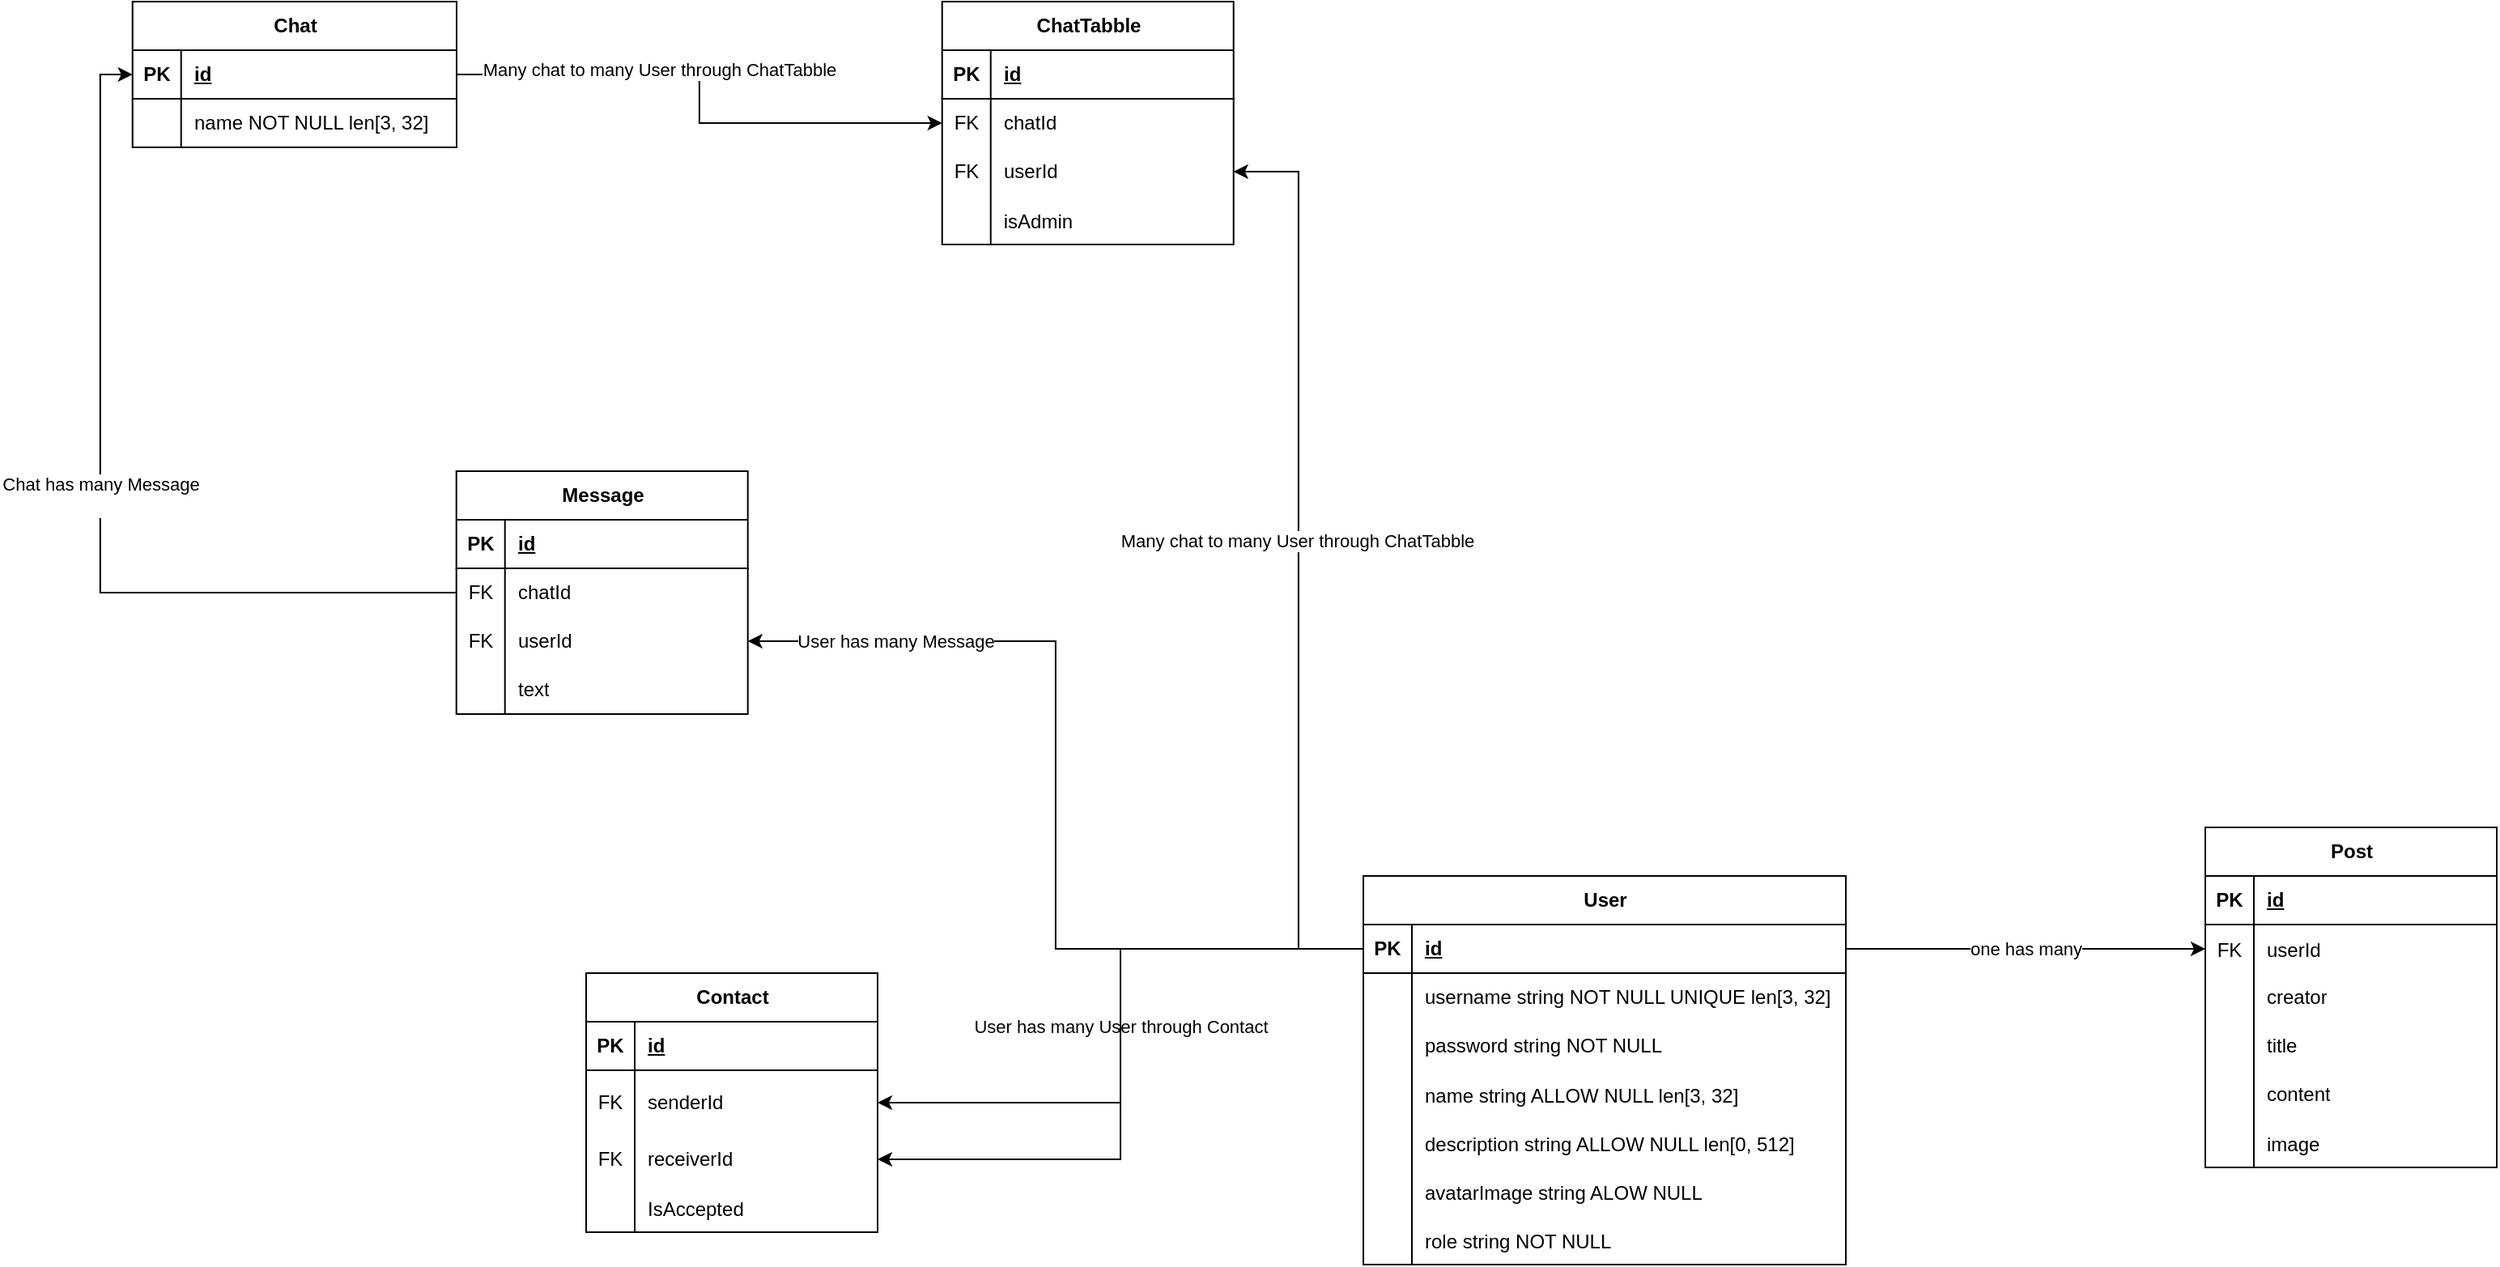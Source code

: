 <mxfile version="26.0.7">
  <diagram id="o-GIT0J28lEC-xjzzn_q" name="Страница — 1">
    <mxGraphModel dx="2735" dy="2379" grid="1" gridSize="10" guides="1" tooltips="1" connect="1" arrows="1" fold="1" page="1" pageScale="1" pageWidth="827" pageHeight="1169" math="0" shadow="0" adaptiveColors="auto">
      <root>
        <mxCell id="0" />
        <mxCell id="1" parent="0" />
        <mxCell id="wrIphnK_UjTb3TFfdowP-1" value="User" style="shape=table;startSize=30;container=1;collapsible=1;childLayout=tableLayout;fixedRows=1;rowLines=0;fontStyle=1;align=center;resizeLast=1;html=1;" vertex="1" parent="1">
          <mxGeometry x="80" y="160" width="298" height="240" as="geometry">
            <mxRectangle x="200" y="160" width="70" height="30" as="alternateBounds" />
          </mxGeometry>
        </mxCell>
        <mxCell id="wrIphnK_UjTb3TFfdowP-2" value="" style="shape=tableRow;horizontal=0;startSize=0;swimlaneHead=0;swimlaneBody=0;fillColor=none;collapsible=0;dropTarget=0;points=[[0,0.5],[1,0.5]];portConstraint=eastwest;top=0;left=0;right=0;bottom=1;" vertex="1" parent="wrIphnK_UjTb3TFfdowP-1">
          <mxGeometry y="30" width="298" height="30" as="geometry" />
        </mxCell>
        <mxCell id="wrIphnK_UjTb3TFfdowP-3" value="PK" style="shape=partialRectangle;connectable=0;fillColor=none;top=0;left=0;bottom=0;right=0;fontStyle=1;overflow=hidden;whiteSpace=wrap;html=1;" vertex="1" parent="wrIphnK_UjTb3TFfdowP-2">
          <mxGeometry width="30" height="30" as="geometry">
            <mxRectangle width="30" height="30" as="alternateBounds" />
          </mxGeometry>
        </mxCell>
        <mxCell id="wrIphnK_UjTb3TFfdowP-4" value="id" style="shape=partialRectangle;connectable=0;fillColor=none;top=0;left=0;bottom=0;right=0;align=left;spacingLeft=6;fontStyle=5;overflow=hidden;whiteSpace=wrap;html=1;" vertex="1" parent="wrIphnK_UjTb3TFfdowP-2">
          <mxGeometry x="30" width="268" height="30" as="geometry">
            <mxRectangle width="268" height="30" as="alternateBounds" />
          </mxGeometry>
        </mxCell>
        <mxCell id="wrIphnK_UjTb3TFfdowP-5" value="" style="shape=tableRow;horizontal=0;startSize=0;swimlaneHead=0;swimlaneBody=0;fillColor=none;collapsible=0;dropTarget=0;points=[[0,0.5],[1,0.5]];portConstraint=eastwest;top=0;left=0;right=0;bottom=0;" vertex="1" parent="wrIphnK_UjTb3TFfdowP-1">
          <mxGeometry y="60" width="298" height="30" as="geometry" />
        </mxCell>
        <mxCell id="wrIphnK_UjTb3TFfdowP-6" value="" style="shape=partialRectangle;connectable=0;fillColor=none;top=0;left=0;bottom=0;right=0;editable=1;overflow=hidden;whiteSpace=wrap;html=1;" vertex="1" parent="wrIphnK_UjTb3TFfdowP-5">
          <mxGeometry width="30" height="30" as="geometry">
            <mxRectangle width="30" height="30" as="alternateBounds" />
          </mxGeometry>
        </mxCell>
        <mxCell id="wrIphnK_UjTb3TFfdowP-7" value="username string NOT NULL UNIQUE len[3, 32]" style="shape=partialRectangle;connectable=0;fillColor=none;top=0;left=0;bottom=0;right=0;align=left;spacingLeft=6;overflow=hidden;whiteSpace=wrap;html=1;" vertex="1" parent="wrIphnK_UjTb3TFfdowP-5">
          <mxGeometry x="30" width="268" height="30" as="geometry">
            <mxRectangle width="268" height="30" as="alternateBounds" />
          </mxGeometry>
        </mxCell>
        <mxCell id="wrIphnK_UjTb3TFfdowP-8" value="" style="shape=tableRow;horizontal=0;startSize=0;swimlaneHead=0;swimlaneBody=0;fillColor=none;collapsible=0;dropTarget=0;points=[[0,0.5],[1,0.5]];portConstraint=eastwest;top=0;left=0;right=0;bottom=0;" vertex="1" parent="wrIphnK_UjTb3TFfdowP-1">
          <mxGeometry y="90" width="298" height="30" as="geometry" />
        </mxCell>
        <mxCell id="wrIphnK_UjTb3TFfdowP-9" value="" style="shape=partialRectangle;connectable=0;fillColor=none;top=0;left=0;bottom=0;right=0;editable=1;overflow=hidden;whiteSpace=wrap;html=1;" vertex="1" parent="wrIphnK_UjTb3TFfdowP-8">
          <mxGeometry width="30" height="30" as="geometry">
            <mxRectangle width="30" height="30" as="alternateBounds" />
          </mxGeometry>
        </mxCell>
        <mxCell id="wrIphnK_UjTb3TFfdowP-10" value="password string NOT NULL" style="shape=partialRectangle;connectable=0;fillColor=none;top=0;left=0;bottom=0;right=0;align=left;spacingLeft=6;overflow=hidden;whiteSpace=wrap;html=1;" vertex="1" parent="wrIphnK_UjTb3TFfdowP-8">
          <mxGeometry x="30" width="268" height="30" as="geometry">
            <mxRectangle width="268" height="30" as="alternateBounds" />
          </mxGeometry>
        </mxCell>
        <mxCell id="wrIphnK_UjTb3TFfdowP-15" value="" style="shape=tableRow;horizontal=0;startSize=0;swimlaneHead=0;swimlaneBody=0;fillColor=none;collapsible=0;dropTarget=0;points=[[0,0.5],[1,0.5]];portConstraint=eastwest;top=0;left=0;right=0;bottom=0;" vertex="1" parent="wrIphnK_UjTb3TFfdowP-1">
          <mxGeometry y="120" width="298" height="30" as="geometry" />
        </mxCell>
        <mxCell id="wrIphnK_UjTb3TFfdowP-16" value="" style="shape=partialRectangle;connectable=0;fillColor=none;top=0;left=0;bottom=0;right=0;editable=1;overflow=hidden;" vertex="1" parent="wrIphnK_UjTb3TFfdowP-15">
          <mxGeometry width="30" height="30" as="geometry">
            <mxRectangle width="30" height="30" as="alternateBounds" />
          </mxGeometry>
        </mxCell>
        <mxCell id="wrIphnK_UjTb3TFfdowP-17" value="name string ALLOW NULL len[3, 32]" style="shape=partialRectangle;connectable=0;fillColor=none;top=0;left=0;bottom=0;right=0;align=left;spacingLeft=6;overflow=hidden;" vertex="1" parent="wrIphnK_UjTb3TFfdowP-15">
          <mxGeometry x="30" width="268" height="30" as="geometry">
            <mxRectangle width="268" height="30" as="alternateBounds" />
          </mxGeometry>
        </mxCell>
        <mxCell id="wrIphnK_UjTb3TFfdowP-30" value="" style="shape=tableRow;horizontal=0;startSize=0;swimlaneHead=0;swimlaneBody=0;fillColor=none;collapsible=0;dropTarget=0;points=[[0,0.5],[1,0.5]];portConstraint=eastwest;top=0;left=0;right=0;bottom=0;" vertex="1" parent="wrIphnK_UjTb3TFfdowP-1">
          <mxGeometry y="150" width="298" height="30" as="geometry" />
        </mxCell>
        <mxCell id="wrIphnK_UjTb3TFfdowP-31" value="" style="shape=partialRectangle;connectable=0;fillColor=none;top=0;left=0;bottom=0;right=0;editable=1;overflow=hidden;" vertex="1" parent="wrIphnK_UjTb3TFfdowP-30">
          <mxGeometry width="30" height="30" as="geometry">
            <mxRectangle width="30" height="30" as="alternateBounds" />
          </mxGeometry>
        </mxCell>
        <mxCell id="wrIphnK_UjTb3TFfdowP-32" value="description string ALLOW NULL len[0, 512]" style="shape=partialRectangle;connectable=0;fillColor=none;top=0;left=0;bottom=0;right=0;align=left;spacingLeft=6;overflow=hidden;" vertex="1" parent="wrIphnK_UjTb3TFfdowP-30">
          <mxGeometry x="30" width="268" height="30" as="geometry">
            <mxRectangle width="268" height="30" as="alternateBounds" />
          </mxGeometry>
        </mxCell>
        <mxCell id="wrIphnK_UjTb3TFfdowP-33" value="" style="shape=tableRow;horizontal=0;startSize=0;swimlaneHead=0;swimlaneBody=0;fillColor=none;collapsible=0;dropTarget=0;points=[[0,0.5],[1,0.5]];portConstraint=eastwest;top=0;left=0;right=0;bottom=0;" vertex="1" parent="wrIphnK_UjTb3TFfdowP-1">
          <mxGeometry y="180" width="298" height="30" as="geometry" />
        </mxCell>
        <mxCell id="wrIphnK_UjTb3TFfdowP-34" value="" style="shape=partialRectangle;connectable=0;fillColor=none;top=0;left=0;bottom=0;right=0;editable=1;overflow=hidden;" vertex="1" parent="wrIphnK_UjTb3TFfdowP-33">
          <mxGeometry width="30" height="30" as="geometry">
            <mxRectangle width="30" height="30" as="alternateBounds" />
          </mxGeometry>
        </mxCell>
        <mxCell id="wrIphnK_UjTb3TFfdowP-35" value="avatarImage string ALOW NULL " style="shape=partialRectangle;connectable=0;fillColor=none;top=0;left=0;bottom=0;right=0;align=left;spacingLeft=6;overflow=hidden;" vertex="1" parent="wrIphnK_UjTb3TFfdowP-33">
          <mxGeometry x="30" width="268" height="30" as="geometry">
            <mxRectangle width="268" height="30" as="alternateBounds" />
          </mxGeometry>
        </mxCell>
        <mxCell id="wrIphnK_UjTb3TFfdowP-66" value="" style="shape=tableRow;horizontal=0;startSize=0;swimlaneHead=0;swimlaneBody=0;fillColor=none;collapsible=0;dropTarget=0;points=[[0,0.5],[1,0.5]];portConstraint=eastwest;top=0;left=0;right=0;bottom=0;" vertex="1" parent="wrIphnK_UjTb3TFfdowP-1">
          <mxGeometry y="210" width="298" height="30" as="geometry" />
        </mxCell>
        <mxCell id="wrIphnK_UjTb3TFfdowP-67" value="" style="shape=partialRectangle;connectable=0;fillColor=none;top=0;left=0;bottom=0;right=0;editable=1;overflow=hidden;" vertex="1" parent="wrIphnK_UjTb3TFfdowP-66">
          <mxGeometry width="30" height="30" as="geometry">
            <mxRectangle width="30" height="30" as="alternateBounds" />
          </mxGeometry>
        </mxCell>
        <mxCell id="wrIphnK_UjTb3TFfdowP-68" value="role string NOT NULL " style="shape=partialRectangle;connectable=0;fillColor=none;top=0;left=0;bottom=0;right=0;align=left;spacingLeft=6;overflow=hidden;" vertex="1" parent="wrIphnK_UjTb3TFfdowP-66">
          <mxGeometry x="30" width="268" height="30" as="geometry">
            <mxRectangle width="268" height="30" as="alternateBounds" />
          </mxGeometry>
        </mxCell>
        <mxCell id="wrIphnK_UjTb3TFfdowP-49" value="Post" style="shape=table;startSize=30;container=1;collapsible=1;childLayout=tableLayout;fixedRows=1;rowLines=0;fontStyle=1;align=center;resizeLast=1;html=1;" vertex="1" parent="1">
          <mxGeometry x="600" y="130" width="180" height="210" as="geometry" />
        </mxCell>
        <mxCell id="wrIphnK_UjTb3TFfdowP-50" value="" style="shape=tableRow;horizontal=0;startSize=0;swimlaneHead=0;swimlaneBody=0;fillColor=none;collapsible=0;dropTarget=0;points=[[0,0.5],[1,0.5]];portConstraint=eastwest;top=0;left=0;right=0;bottom=1;" vertex="1" parent="wrIphnK_UjTb3TFfdowP-49">
          <mxGeometry y="30" width="180" height="30" as="geometry" />
        </mxCell>
        <mxCell id="wrIphnK_UjTb3TFfdowP-51" value="PK" style="shape=partialRectangle;connectable=0;fillColor=none;top=0;left=0;bottom=0;right=0;fontStyle=1;overflow=hidden;whiteSpace=wrap;html=1;" vertex="1" parent="wrIphnK_UjTb3TFfdowP-50">
          <mxGeometry width="30" height="30" as="geometry">
            <mxRectangle width="30" height="30" as="alternateBounds" />
          </mxGeometry>
        </mxCell>
        <mxCell id="wrIphnK_UjTb3TFfdowP-52" value="id" style="shape=partialRectangle;connectable=0;fillColor=none;top=0;left=0;bottom=0;right=0;align=left;spacingLeft=6;fontStyle=5;overflow=hidden;whiteSpace=wrap;html=1;" vertex="1" parent="wrIphnK_UjTb3TFfdowP-50">
          <mxGeometry x="30" width="150" height="30" as="geometry">
            <mxRectangle width="150" height="30" as="alternateBounds" />
          </mxGeometry>
        </mxCell>
        <mxCell id="wrIphnK_UjTb3TFfdowP-162" value="" style="shape=tableRow;horizontal=0;startSize=0;swimlaneHead=0;swimlaneBody=0;fillColor=none;collapsible=0;dropTarget=0;points=[[0,0.5],[1,0.5]];portConstraint=eastwest;top=0;left=0;right=0;bottom=0;" vertex="1" parent="wrIphnK_UjTb3TFfdowP-49">
          <mxGeometry y="60" width="180" height="30" as="geometry" />
        </mxCell>
        <mxCell id="wrIphnK_UjTb3TFfdowP-163" value="FK" style="shape=partialRectangle;connectable=0;fillColor=none;top=0;left=0;bottom=0;right=0;editable=1;overflow=hidden;" vertex="1" parent="wrIphnK_UjTb3TFfdowP-162">
          <mxGeometry width="30" height="30" as="geometry">
            <mxRectangle width="30" height="30" as="alternateBounds" />
          </mxGeometry>
        </mxCell>
        <mxCell id="wrIphnK_UjTb3TFfdowP-164" value="userId" style="shape=partialRectangle;connectable=0;fillColor=none;top=0;left=0;bottom=0;right=0;align=left;spacingLeft=6;overflow=hidden;" vertex="1" parent="wrIphnK_UjTb3TFfdowP-162">
          <mxGeometry x="30" width="150" height="30" as="geometry">
            <mxRectangle width="150" height="30" as="alternateBounds" />
          </mxGeometry>
        </mxCell>
        <mxCell id="wrIphnK_UjTb3TFfdowP-53" value="" style="shape=tableRow;horizontal=0;startSize=0;swimlaneHead=0;swimlaneBody=0;fillColor=none;collapsible=0;dropTarget=0;points=[[0,0.5],[1,0.5]];portConstraint=eastwest;top=0;left=0;right=0;bottom=0;" vertex="1" parent="wrIphnK_UjTb3TFfdowP-49">
          <mxGeometry y="90" width="180" height="30" as="geometry" />
        </mxCell>
        <mxCell id="wrIphnK_UjTb3TFfdowP-54" value="" style="shape=partialRectangle;connectable=0;fillColor=none;top=0;left=0;bottom=0;right=0;editable=1;overflow=hidden;whiteSpace=wrap;html=1;" vertex="1" parent="wrIphnK_UjTb3TFfdowP-53">
          <mxGeometry width="30" height="30" as="geometry">
            <mxRectangle width="30" height="30" as="alternateBounds" />
          </mxGeometry>
        </mxCell>
        <mxCell id="wrIphnK_UjTb3TFfdowP-55" value="creator" style="shape=partialRectangle;connectable=0;fillColor=none;top=0;left=0;bottom=0;right=0;align=left;spacingLeft=6;overflow=hidden;whiteSpace=wrap;html=1;" vertex="1" parent="wrIphnK_UjTb3TFfdowP-53">
          <mxGeometry x="30" width="150" height="30" as="geometry">
            <mxRectangle width="150" height="30" as="alternateBounds" />
          </mxGeometry>
        </mxCell>
        <mxCell id="wrIphnK_UjTb3TFfdowP-56" value="" style="shape=tableRow;horizontal=0;startSize=0;swimlaneHead=0;swimlaneBody=0;fillColor=none;collapsible=0;dropTarget=0;points=[[0,0.5],[1,0.5]];portConstraint=eastwest;top=0;left=0;right=0;bottom=0;" vertex="1" parent="wrIphnK_UjTb3TFfdowP-49">
          <mxGeometry y="120" width="180" height="30" as="geometry" />
        </mxCell>
        <mxCell id="wrIphnK_UjTb3TFfdowP-57" value="" style="shape=partialRectangle;connectable=0;fillColor=none;top=0;left=0;bottom=0;right=0;editable=1;overflow=hidden;whiteSpace=wrap;html=1;" vertex="1" parent="wrIphnK_UjTb3TFfdowP-56">
          <mxGeometry width="30" height="30" as="geometry">
            <mxRectangle width="30" height="30" as="alternateBounds" />
          </mxGeometry>
        </mxCell>
        <mxCell id="wrIphnK_UjTb3TFfdowP-58" value="title" style="shape=partialRectangle;connectable=0;fillColor=none;top=0;left=0;bottom=0;right=0;align=left;spacingLeft=6;overflow=hidden;whiteSpace=wrap;html=1;" vertex="1" parent="wrIphnK_UjTb3TFfdowP-56">
          <mxGeometry x="30" width="150" height="30" as="geometry">
            <mxRectangle width="150" height="30" as="alternateBounds" />
          </mxGeometry>
        </mxCell>
        <mxCell id="wrIphnK_UjTb3TFfdowP-59" value="" style="shape=tableRow;horizontal=0;startSize=0;swimlaneHead=0;swimlaneBody=0;fillColor=none;collapsible=0;dropTarget=0;points=[[0,0.5],[1,0.5]];portConstraint=eastwest;top=0;left=0;right=0;bottom=0;" vertex="1" parent="wrIphnK_UjTb3TFfdowP-49">
          <mxGeometry y="150" width="180" height="30" as="geometry" />
        </mxCell>
        <mxCell id="wrIphnK_UjTb3TFfdowP-60" value="" style="shape=partialRectangle;connectable=0;fillColor=none;top=0;left=0;bottom=0;right=0;editable=1;overflow=hidden;whiteSpace=wrap;html=1;" vertex="1" parent="wrIphnK_UjTb3TFfdowP-59">
          <mxGeometry width="30" height="30" as="geometry">
            <mxRectangle width="30" height="30" as="alternateBounds" />
          </mxGeometry>
        </mxCell>
        <mxCell id="wrIphnK_UjTb3TFfdowP-61" value="content" style="shape=partialRectangle;connectable=0;fillColor=none;top=0;left=0;bottom=0;right=0;align=left;spacingLeft=6;overflow=hidden;whiteSpace=wrap;html=1;" vertex="1" parent="wrIphnK_UjTb3TFfdowP-59">
          <mxGeometry x="30" width="150" height="30" as="geometry">
            <mxRectangle width="150" height="30" as="alternateBounds" />
          </mxGeometry>
        </mxCell>
        <mxCell id="wrIphnK_UjTb3TFfdowP-63" value="" style="shape=tableRow;horizontal=0;startSize=0;swimlaneHead=0;swimlaneBody=0;fillColor=none;collapsible=0;dropTarget=0;points=[[0,0.5],[1,0.5]];portConstraint=eastwest;top=0;left=0;right=0;bottom=0;" vertex="1" parent="wrIphnK_UjTb3TFfdowP-49">
          <mxGeometry y="180" width="180" height="30" as="geometry" />
        </mxCell>
        <mxCell id="wrIphnK_UjTb3TFfdowP-64" value="" style="shape=partialRectangle;connectable=0;fillColor=none;top=0;left=0;bottom=0;right=0;editable=1;overflow=hidden;" vertex="1" parent="wrIphnK_UjTb3TFfdowP-63">
          <mxGeometry width="30" height="30" as="geometry">
            <mxRectangle width="30" height="30" as="alternateBounds" />
          </mxGeometry>
        </mxCell>
        <mxCell id="wrIphnK_UjTb3TFfdowP-65" value="image" style="shape=partialRectangle;connectable=0;fillColor=none;top=0;left=0;bottom=0;right=0;align=left;spacingLeft=6;overflow=hidden;" vertex="1" parent="wrIphnK_UjTb3TFfdowP-63">
          <mxGeometry x="30" width="150" height="30" as="geometry">
            <mxRectangle width="150" height="30" as="alternateBounds" />
          </mxGeometry>
        </mxCell>
        <mxCell id="wrIphnK_UjTb3TFfdowP-62" value="one has many" style="edgeStyle=orthogonalEdgeStyle;rounded=0;orthogonalLoop=1;jettySize=auto;html=1;exitX=1;exitY=0.5;exitDx=0;exitDy=0;entryX=0;entryY=0.5;entryDx=0;entryDy=0;" edge="1" parent="1" source="wrIphnK_UjTb3TFfdowP-2" target="wrIphnK_UjTb3TFfdowP-162">
          <mxGeometry relative="1" as="geometry">
            <mxPoint x="570" y="235" as="targetPoint" />
          </mxGeometry>
        </mxCell>
        <mxCell id="wrIphnK_UjTb3TFfdowP-92" value="Contact" style="shape=table;startSize=30;container=1;collapsible=1;childLayout=tableLayout;fixedRows=1;rowLines=0;fontStyle=1;align=center;resizeLast=1;html=1;" vertex="1" parent="1">
          <mxGeometry x="-400" y="220" width="180" height="160" as="geometry" />
        </mxCell>
        <mxCell id="wrIphnK_UjTb3TFfdowP-93" value="" style="shape=tableRow;horizontal=0;startSize=0;swimlaneHead=0;swimlaneBody=0;fillColor=none;collapsible=0;dropTarget=0;points=[[0,0.5],[1,0.5]];portConstraint=eastwest;top=0;left=0;right=0;bottom=1;" vertex="1" parent="wrIphnK_UjTb3TFfdowP-92">
          <mxGeometry y="30" width="180" height="30" as="geometry" />
        </mxCell>
        <mxCell id="wrIphnK_UjTb3TFfdowP-94" value="PK" style="shape=partialRectangle;connectable=0;fillColor=none;top=0;left=0;bottom=0;right=0;fontStyle=1;overflow=hidden;whiteSpace=wrap;html=1;" vertex="1" parent="wrIphnK_UjTb3TFfdowP-93">
          <mxGeometry width="30" height="30" as="geometry">
            <mxRectangle width="30" height="30" as="alternateBounds" />
          </mxGeometry>
        </mxCell>
        <mxCell id="wrIphnK_UjTb3TFfdowP-95" value="id" style="shape=partialRectangle;connectable=0;fillColor=none;top=0;left=0;bottom=0;right=0;align=left;spacingLeft=6;fontStyle=5;overflow=hidden;whiteSpace=wrap;html=1;" vertex="1" parent="wrIphnK_UjTb3TFfdowP-93">
          <mxGeometry x="30" width="150" height="30" as="geometry">
            <mxRectangle width="150" height="30" as="alternateBounds" />
          </mxGeometry>
        </mxCell>
        <mxCell id="wrIphnK_UjTb3TFfdowP-96" value="" style="shape=tableRow;horizontal=0;startSize=0;swimlaneHead=0;swimlaneBody=0;fillColor=none;collapsible=0;dropTarget=0;points=[[0,0.5],[1,0.5]];portConstraint=eastwest;top=0;left=0;right=0;bottom=0;" vertex="1" parent="wrIphnK_UjTb3TFfdowP-92">
          <mxGeometry y="60" width="180" height="40" as="geometry" />
        </mxCell>
        <mxCell id="wrIphnK_UjTb3TFfdowP-97" value="FK" style="shape=partialRectangle;connectable=0;fillColor=none;top=0;left=0;bottom=0;right=0;editable=1;overflow=hidden;whiteSpace=wrap;html=1;" vertex="1" parent="wrIphnK_UjTb3TFfdowP-96">
          <mxGeometry width="30" height="40" as="geometry">
            <mxRectangle width="30" height="40" as="alternateBounds" />
          </mxGeometry>
        </mxCell>
        <mxCell id="wrIphnK_UjTb3TFfdowP-98" value="senderId" style="shape=partialRectangle;connectable=0;fillColor=none;top=0;left=0;bottom=0;right=0;align=left;spacingLeft=6;overflow=hidden;whiteSpace=wrap;html=1;" vertex="1" parent="wrIphnK_UjTb3TFfdowP-96">
          <mxGeometry x="30" width="150" height="40" as="geometry">
            <mxRectangle width="150" height="40" as="alternateBounds" />
          </mxGeometry>
        </mxCell>
        <mxCell id="wrIphnK_UjTb3TFfdowP-99" value="" style="shape=tableRow;horizontal=0;startSize=0;swimlaneHead=0;swimlaneBody=0;fillColor=none;collapsible=0;dropTarget=0;points=[[0,0.5],[1,0.5]];portConstraint=eastwest;top=0;left=0;right=0;bottom=0;" vertex="1" parent="wrIphnK_UjTb3TFfdowP-92">
          <mxGeometry y="100" width="180" height="30" as="geometry" />
        </mxCell>
        <mxCell id="wrIphnK_UjTb3TFfdowP-100" value="FK" style="shape=partialRectangle;connectable=0;fillColor=none;top=0;left=0;bottom=0;right=0;editable=1;overflow=hidden;whiteSpace=wrap;html=1;" vertex="1" parent="wrIphnK_UjTb3TFfdowP-99">
          <mxGeometry width="30" height="30" as="geometry">
            <mxRectangle width="30" height="30" as="alternateBounds" />
          </mxGeometry>
        </mxCell>
        <mxCell id="wrIphnK_UjTb3TFfdowP-101" value="receiverId" style="shape=partialRectangle;connectable=0;fillColor=none;top=0;left=0;bottom=0;right=0;align=left;spacingLeft=6;overflow=hidden;whiteSpace=wrap;html=1;" vertex="1" parent="wrIphnK_UjTb3TFfdowP-99">
          <mxGeometry x="30" width="150" height="30" as="geometry">
            <mxRectangle width="150" height="30" as="alternateBounds" />
          </mxGeometry>
        </mxCell>
        <mxCell id="wrIphnK_UjTb3TFfdowP-154" value="" style="shape=tableRow;horizontal=0;startSize=0;swimlaneHead=0;swimlaneBody=0;fillColor=none;collapsible=0;dropTarget=0;points=[[0,0.5],[1,0.5]];portConstraint=eastwest;top=0;left=0;right=0;bottom=0;" vertex="1" parent="wrIphnK_UjTb3TFfdowP-92">
          <mxGeometry y="130" width="180" height="30" as="geometry" />
        </mxCell>
        <mxCell id="wrIphnK_UjTb3TFfdowP-155" value="" style="shape=partialRectangle;connectable=0;fillColor=none;top=0;left=0;bottom=0;right=0;editable=1;overflow=hidden;" vertex="1" parent="wrIphnK_UjTb3TFfdowP-154">
          <mxGeometry width="30" height="30" as="geometry">
            <mxRectangle width="30" height="30" as="alternateBounds" />
          </mxGeometry>
        </mxCell>
        <mxCell id="wrIphnK_UjTb3TFfdowP-156" value="IsAccepted" style="shape=partialRectangle;connectable=0;fillColor=none;top=0;left=0;bottom=0;right=0;align=left;spacingLeft=6;overflow=hidden;" vertex="1" parent="wrIphnK_UjTb3TFfdowP-154">
          <mxGeometry x="30" width="150" height="30" as="geometry">
            <mxRectangle width="150" height="30" as="alternateBounds" />
          </mxGeometry>
        </mxCell>
        <mxCell id="wrIphnK_UjTb3TFfdowP-107" value="User has many User through Contact" style="edgeStyle=orthogonalEdgeStyle;rounded=0;orthogonalLoop=1;jettySize=auto;html=1;exitX=0;exitY=0.5;exitDx=0;exitDy=0;entryX=1;entryY=0.5;entryDx=0;entryDy=0;" edge="1" parent="1" source="wrIphnK_UjTb3TFfdowP-2" target="wrIphnK_UjTb3TFfdowP-96">
          <mxGeometry relative="1" as="geometry" />
        </mxCell>
        <mxCell id="wrIphnK_UjTb3TFfdowP-111" value="Chat" style="shape=table;startSize=30;container=1;collapsible=1;childLayout=tableLayout;fixedRows=1;rowLines=0;fontStyle=1;align=center;resizeLast=1;html=1;" vertex="1" parent="1">
          <mxGeometry x="-680.14" y="-380" width="200.14" height="90" as="geometry" />
        </mxCell>
        <mxCell id="wrIphnK_UjTb3TFfdowP-112" value="" style="shape=tableRow;horizontal=0;startSize=0;swimlaneHead=0;swimlaneBody=0;fillColor=none;collapsible=0;dropTarget=0;points=[[0,0.5],[1,0.5]];portConstraint=eastwest;top=0;left=0;right=0;bottom=1;" vertex="1" parent="wrIphnK_UjTb3TFfdowP-111">
          <mxGeometry y="30" width="200.14" height="30" as="geometry" />
        </mxCell>
        <mxCell id="wrIphnK_UjTb3TFfdowP-113" value="PK" style="shape=partialRectangle;connectable=0;fillColor=none;top=0;left=0;bottom=0;right=0;fontStyle=1;overflow=hidden;whiteSpace=wrap;html=1;" vertex="1" parent="wrIphnK_UjTb3TFfdowP-112">
          <mxGeometry width="30" height="30" as="geometry">
            <mxRectangle width="30" height="30" as="alternateBounds" />
          </mxGeometry>
        </mxCell>
        <mxCell id="wrIphnK_UjTb3TFfdowP-114" value="id" style="shape=partialRectangle;connectable=0;fillColor=none;top=0;left=0;bottom=0;right=0;align=left;spacingLeft=6;fontStyle=5;overflow=hidden;whiteSpace=wrap;html=1;" vertex="1" parent="wrIphnK_UjTb3TFfdowP-112">
          <mxGeometry x="30" width="170.14" height="30" as="geometry">
            <mxRectangle width="170.14" height="30" as="alternateBounds" />
          </mxGeometry>
        </mxCell>
        <mxCell id="wrIphnK_UjTb3TFfdowP-115" value="" style="shape=tableRow;horizontal=0;startSize=0;swimlaneHead=0;swimlaneBody=0;fillColor=none;collapsible=0;dropTarget=0;points=[[0,0.5],[1,0.5]];portConstraint=eastwest;top=0;left=0;right=0;bottom=0;" vertex="1" parent="wrIphnK_UjTb3TFfdowP-111">
          <mxGeometry y="60" width="200.14" height="30" as="geometry" />
        </mxCell>
        <mxCell id="wrIphnK_UjTb3TFfdowP-116" value="" style="shape=partialRectangle;connectable=0;fillColor=none;top=0;left=0;bottom=0;right=0;editable=1;overflow=hidden;whiteSpace=wrap;html=1;" vertex="1" parent="wrIphnK_UjTb3TFfdowP-115">
          <mxGeometry width="30" height="30" as="geometry">
            <mxRectangle width="30" height="30" as="alternateBounds" />
          </mxGeometry>
        </mxCell>
        <mxCell id="wrIphnK_UjTb3TFfdowP-117" value="name NOT NULL len[3, 32]" style="shape=partialRectangle;connectable=0;fillColor=none;top=0;left=0;bottom=0;right=0;align=left;spacingLeft=6;overflow=hidden;whiteSpace=wrap;html=1;" vertex="1" parent="wrIphnK_UjTb3TFfdowP-115">
          <mxGeometry x="30" width="170.14" height="30" as="geometry">
            <mxRectangle width="170.14" height="30" as="alternateBounds" />
          </mxGeometry>
        </mxCell>
        <mxCell id="wrIphnK_UjTb3TFfdowP-124" value="ChatTabble" style="shape=table;startSize=30;container=1;collapsible=1;childLayout=tableLayout;fixedRows=1;rowLines=0;fontStyle=1;align=center;resizeLast=1;html=1;" vertex="1" parent="1">
          <mxGeometry x="-180.14" y="-380" width="180" height="150" as="geometry" />
        </mxCell>
        <mxCell id="wrIphnK_UjTb3TFfdowP-125" value="" style="shape=tableRow;horizontal=0;startSize=0;swimlaneHead=0;swimlaneBody=0;fillColor=none;collapsible=0;dropTarget=0;points=[[0,0.5],[1,0.5]];portConstraint=eastwest;top=0;left=0;right=0;bottom=1;" vertex="1" parent="wrIphnK_UjTb3TFfdowP-124">
          <mxGeometry y="30" width="180" height="30" as="geometry" />
        </mxCell>
        <mxCell id="wrIphnK_UjTb3TFfdowP-126" value="PK" style="shape=partialRectangle;connectable=0;fillColor=none;top=0;left=0;bottom=0;right=0;fontStyle=1;overflow=hidden;whiteSpace=wrap;html=1;" vertex="1" parent="wrIphnK_UjTb3TFfdowP-125">
          <mxGeometry width="30" height="30" as="geometry">
            <mxRectangle width="30" height="30" as="alternateBounds" />
          </mxGeometry>
        </mxCell>
        <mxCell id="wrIphnK_UjTb3TFfdowP-127" value="id" style="shape=partialRectangle;connectable=0;fillColor=none;top=0;left=0;bottom=0;right=0;align=left;spacingLeft=6;fontStyle=5;overflow=hidden;whiteSpace=wrap;html=1;" vertex="1" parent="wrIphnK_UjTb3TFfdowP-125">
          <mxGeometry x="30" width="150" height="30" as="geometry">
            <mxRectangle width="150" height="30" as="alternateBounds" />
          </mxGeometry>
        </mxCell>
        <mxCell id="wrIphnK_UjTb3TFfdowP-128" value="" style="shape=tableRow;horizontal=0;startSize=0;swimlaneHead=0;swimlaneBody=0;fillColor=none;collapsible=0;dropTarget=0;points=[[0,0.5],[1,0.5]];portConstraint=eastwest;top=0;left=0;right=0;bottom=0;" vertex="1" parent="wrIphnK_UjTb3TFfdowP-124">
          <mxGeometry y="60" width="180" height="30" as="geometry" />
        </mxCell>
        <mxCell id="wrIphnK_UjTb3TFfdowP-129" value="FK" style="shape=partialRectangle;connectable=0;fillColor=none;top=0;left=0;bottom=0;right=0;editable=1;overflow=hidden;whiteSpace=wrap;html=1;" vertex="1" parent="wrIphnK_UjTb3TFfdowP-128">
          <mxGeometry width="30" height="30" as="geometry">
            <mxRectangle width="30" height="30" as="alternateBounds" />
          </mxGeometry>
        </mxCell>
        <mxCell id="wrIphnK_UjTb3TFfdowP-130" value="chatId" style="shape=partialRectangle;connectable=0;fillColor=none;top=0;left=0;bottom=0;right=0;align=left;spacingLeft=6;overflow=hidden;whiteSpace=wrap;html=1;" vertex="1" parent="wrIphnK_UjTb3TFfdowP-128">
          <mxGeometry x="30" width="150" height="30" as="geometry">
            <mxRectangle width="150" height="30" as="alternateBounds" />
          </mxGeometry>
        </mxCell>
        <mxCell id="wrIphnK_UjTb3TFfdowP-131" value="" style="shape=tableRow;horizontal=0;startSize=0;swimlaneHead=0;swimlaneBody=0;fillColor=none;collapsible=0;dropTarget=0;points=[[0,0.5],[1,0.5]];portConstraint=eastwest;top=0;left=0;right=0;bottom=0;" vertex="1" parent="wrIphnK_UjTb3TFfdowP-124">
          <mxGeometry y="90" width="180" height="30" as="geometry" />
        </mxCell>
        <mxCell id="wrIphnK_UjTb3TFfdowP-132" value="FK" style="shape=partialRectangle;connectable=0;fillColor=none;top=0;left=0;bottom=0;right=0;editable=1;overflow=hidden;whiteSpace=wrap;html=1;" vertex="1" parent="wrIphnK_UjTb3TFfdowP-131">
          <mxGeometry width="30" height="30" as="geometry">
            <mxRectangle width="30" height="30" as="alternateBounds" />
          </mxGeometry>
        </mxCell>
        <mxCell id="wrIphnK_UjTb3TFfdowP-133" value="userId" style="shape=partialRectangle;connectable=0;fillColor=none;top=0;left=0;bottom=0;right=0;align=left;spacingLeft=6;overflow=hidden;whiteSpace=wrap;html=1;" vertex="1" parent="wrIphnK_UjTb3TFfdowP-131">
          <mxGeometry x="30" width="150" height="30" as="geometry">
            <mxRectangle width="150" height="30" as="alternateBounds" />
          </mxGeometry>
        </mxCell>
        <mxCell id="wrIphnK_UjTb3TFfdowP-170" value="" style="shape=tableRow;horizontal=0;startSize=0;swimlaneHead=0;swimlaneBody=0;fillColor=none;collapsible=0;dropTarget=0;points=[[0,0.5],[1,0.5]];portConstraint=eastwest;top=0;left=0;right=0;bottom=0;" vertex="1" parent="wrIphnK_UjTb3TFfdowP-124">
          <mxGeometry y="120" width="180" height="30" as="geometry" />
        </mxCell>
        <mxCell id="wrIphnK_UjTb3TFfdowP-171" value="" style="shape=partialRectangle;connectable=0;fillColor=none;top=0;left=0;bottom=0;right=0;editable=1;overflow=hidden;" vertex="1" parent="wrIphnK_UjTb3TFfdowP-170">
          <mxGeometry width="30" height="30" as="geometry">
            <mxRectangle width="30" height="30" as="alternateBounds" />
          </mxGeometry>
        </mxCell>
        <mxCell id="wrIphnK_UjTb3TFfdowP-172" value="isAdmin" style="shape=partialRectangle;connectable=0;fillColor=none;top=0;left=0;bottom=0;right=0;align=left;spacingLeft=6;overflow=hidden;" vertex="1" parent="wrIphnK_UjTb3TFfdowP-170">
          <mxGeometry x="30" width="150" height="30" as="geometry">
            <mxRectangle width="150" height="30" as="alternateBounds" />
          </mxGeometry>
        </mxCell>
        <mxCell id="wrIphnK_UjTb3TFfdowP-137" style="edgeStyle=orthogonalEdgeStyle;rounded=0;orthogonalLoop=1;jettySize=auto;html=1;exitX=0;exitY=0.5;exitDx=0;exitDy=0;entryX=1;entryY=0.5;entryDx=0;entryDy=0;" edge="1" parent="1" source="wrIphnK_UjTb3TFfdowP-2" target="wrIphnK_UjTb3TFfdowP-131">
          <mxGeometry relative="1" as="geometry" />
        </mxCell>
        <mxCell id="wrIphnK_UjTb3TFfdowP-140" value="&lt;div&gt;&lt;span style=&quot;background-color: light-dark(#ffffff, var(--ge-dark-color, #121212)); color: light-dark(rgb(0, 0, 0), rgb(255, 255, 255));&quot;&gt;Many chat to many User through ChatTabble&lt;/span&gt;&lt;/div&gt;" style="edgeLabel;html=1;align=center;verticalAlign=middle;resizable=0;points=[];" vertex="1" connectable="0" parent="wrIphnK_UjTb3TFfdowP-137">
          <mxGeometry x="0.041" y="1" relative="1" as="geometry">
            <mxPoint y="-1" as="offset" />
          </mxGeometry>
        </mxCell>
        <mxCell id="wrIphnK_UjTb3TFfdowP-138" style="edgeStyle=orthogonalEdgeStyle;rounded=0;orthogonalLoop=1;jettySize=auto;html=1;entryX=0;entryY=0.5;entryDx=0;entryDy=0;" edge="1" parent="1" source="wrIphnK_UjTb3TFfdowP-112" target="wrIphnK_UjTb3TFfdowP-128">
          <mxGeometry relative="1" as="geometry" />
        </mxCell>
        <mxCell id="wrIphnK_UjTb3TFfdowP-139" value="Many chat to many User through ChatTabble" style="edgeLabel;html=1;align=center;verticalAlign=middle;resizable=0;points=[];" vertex="1" connectable="0" parent="wrIphnK_UjTb3TFfdowP-138">
          <mxGeometry x="-0.243" y="3" relative="1" as="geometry">
            <mxPoint as="offset" />
          </mxGeometry>
        </mxCell>
        <mxCell id="wrIphnK_UjTb3TFfdowP-141" value="Message" style="shape=table;startSize=30;container=1;collapsible=1;childLayout=tableLayout;fixedRows=1;rowLines=0;fontStyle=1;align=center;resizeLast=1;html=1;" vertex="1" parent="1">
          <mxGeometry x="-480.14" y="-90" width="180" height="150" as="geometry" />
        </mxCell>
        <mxCell id="wrIphnK_UjTb3TFfdowP-142" value="" style="shape=tableRow;horizontal=0;startSize=0;swimlaneHead=0;swimlaneBody=0;fillColor=none;collapsible=0;dropTarget=0;points=[[0,0.5],[1,0.5]];portConstraint=eastwest;top=0;left=0;right=0;bottom=1;" vertex="1" parent="wrIphnK_UjTb3TFfdowP-141">
          <mxGeometry y="30" width="180" height="30" as="geometry" />
        </mxCell>
        <mxCell id="wrIphnK_UjTb3TFfdowP-143" value="PK" style="shape=partialRectangle;connectable=0;fillColor=none;top=0;left=0;bottom=0;right=0;fontStyle=1;overflow=hidden;whiteSpace=wrap;html=1;" vertex="1" parent="wrIphnK_UjTb3TFfdowP-142">
          <mxGeometry width="30" height="30" as="geometry">
            <mxRectangle width="30" height="30" as="alternateBounds" />
          </mxGeometry>
        </mxCell>
        <mxCell id="wrIphnK_UjTb3TFfdowP-144" value="id" style="shape=partialRectangle;connectable=0;fillColor=none;top=0;left=0;bottom=0;right=0;align=left;spacingLeft=6;fontStyle=5;overflow=hidden;whiteSpace=wrap;html=1;" vertex="1" parent="wrIphnK_UjTb3TFfdowP-142">
          <mxGeometry x="30" width="150" height="30" as="geometry">
            <mxRectangle width="150" height="30" as="alternateBounds" />
          </mxGeometry>
        </mxCell>
        <mxCell id="wrIphnK_UjTb3TFfdowP-145" value="" style="shape=tableRow;horizontal=0;startSize=0;swimlaneHead=0;swimlaneBody=0;fillColor=none;collapsible=0;dropTarget=0;points=[[0,0.5],[1,0.5]];portConstraint=eastwest;top=0;left=0;right=0;bottom=0;" vertex="1" parent="wrIphnK_UjTb3TFfdowP-141">
          <mxGeometry y="60" width="180" height="30" as="geometry" />
        </mxCell>
        <mxCell id="wrIphnK_UjTb3TFfdowP-146" value="FK" style="shape=partialRectangle;connectable=0;fillColor=none;top=0;left=0;bottom=0;right=0;editable=1;overflow=hidden;whiteSpace=wrap;html=1;" vertex="1" parent="wrIphnK_UjTb3TFfdowP-145">
          <mxGeometry width="30" height="30" as="geometry">
            <mxRectangle width="30" height="30" as="alternateBounds" />
          </mxGeometry>
        </mxCell>
        <mxCell id="wrIphnK_UjTb3TFfdowP-147" value="chatId" style="shape=partialRectangle;connectable=0;fillColor=none;top=0;left=0;bottom=0;right=0;align=left;spacingLeft=6;overflow=hidden;whiteSpace=wrap;html=1;" vertex="1" parent="wrIphnK_UjTb3TFfdowP-145">
          <mxGeometry x="30" width="150" height="30" as="geometry">
            <mxRectangle width="150" height="30" as="alternateBounds" />
          </mxGeometry>
        </mxCell>
        <mxCell id="wrIphnK_UjTb3TFfdowP-148" value="" style="shape=tableRow;horizontal=0;startSize=0;swimlaneHead=0;swimlaneBody=0;fillColor=none;collapsible=0;dropTarget=0;points=[[0,0.5],[1,0.5]];portConstraint=eastwest;top=0;left=0;right=0;bottom=0;" vertex="1" parent="wrIphnK_UjTb3TFfdowP-141">
          <mxGeometry y="90" width="180" height="30" as="geometry" />
        </mxCell>
        <mxCell id="wrIphnK_UjTb3TFfdowP-149" value="FK" style="shape=partialRectangle;connectable=0;fillColor=none;top=0;left=0;bottom=0;right=0;editable=1;overflow=hidden;whiteSpace=wrap;html=1;" vertex="1" parent="wrIphnK_UjTb3TFfdowP-148">
          <mxGeometry width="30" height="30" as="geometry">
            <mxRectangle width="30" height="30" as="alternateBounds" />
          </mxGeometry>
        </mxCell>
        <mxCell id="wrIphnK_UjTb3TFfdowP-150" value="userId" style="shape=partialRectangle;connectable=0;fillColor=none;top=0;left=0;bottom=0;right=0;align=left;spacingLeft=6;overflow=hidden;whiteSpace=wrap;html=1;" vertex="1" parent="wrIphnK_UjTb3TFfdowP-148">
          <mxGeometry x="30" width="150" height="30" as="geometry">
            <mxRectangle width="150" height="30" as="alternateBounds" />
          </mxGeometry>
        </mxCell>
        <mxCell id="wrIphnK_UjTb3TFfdowP-151" value="" style="shape=tableRow;horizontal=0;startSize=0;swimlaneHead=0;swimlaneBody=0;fillColor=none;collapsible=0;dropTarget=0;points=[[0,0.5],[1,0.5]];portConstraint=eastwest;top=0;left=0;right=0;bottom=0;" vertex="1" parent="wrIphnK_UjTb3TFfdowP-141">
          <mxGeometry y="120" width="180" height="30" as="geometry" />
        </mxCell>
        <mxCell id="wrIphnK_UjTb3TFfdowP-152" value="" style="shape=partialRectangle;connectable=0;fillColor=none;top=0;left=0;bottom=0;right=0;editable=1;overflow=hidden;whiteSpace=wrap;html=1;" vertex="1" parent="wrIphnK_UjTb3TFfdowP-151">
          <mxGeometry width="30" height="30" as="geometry">
            <mxRectangle width="30" height="30" as="alternateBounds" />
          </mxGeometry>
        </mxCell>
        <mxCell id="wrIphnK_UjTb3TFfdowP-153" value="text" style="shape=partialRectangle;connectable=0;fillColor=none;top=0;left=0;bottom=0;right=0;align=left;spacingLeft=6;overflow=hidden;whiteSpace=wrap;html=1;" vertex="1" parent="wrIphnK_UjTb3TFfdowP-151">
          <mxGeometry x="30" width="150" height="30" as="geometry">
            <mxRectangle width="150" height="30" as="alternateBounds" />
          </mxGeometry>
        </mxCell>
        <mxCell id="wrIphnK_UjTb3TFfdowP-157" value="Chat has many Message&lt;div&gt;&lt;br&gt;&lt;/div&gt;" style="edgeStyle=orthogonalEdgeStyle;rounded=0;orthogonalLoop=1;jettySize=auto;html=1;entryX=0;entryY=0.5;entryDx=0;entryDy=0;" edge="1" parent="1" source="wrIphnK_UjTb3TFfdowP-145" target="wrIphnK_UjTb3TFfdowP-112">
          <mxGeometry relative="1" as="geometry" />
        </mxCell>
        <mxCell id="wrIphnK_UjTb3TFfdowP-158" style="edgeStyle=orthogonalEdgeStyle;rounded=0;orthogonalLoop=1;jettySize=auto;html=1;exitX=0;exitY=0.5;exitDx=0;exitDy=0;entryX=1;entryY=0.5;entryDx=0;entryDy=0;" edge="1" parent="1" source="wrIphnK_UjTb3TFfdowP-2" target="wrIphnK_UjTb3TFfdowP-148">
          <mxGeometry relative="1" as="geometry" />
        </mxCell>
        <mxCell id="wrIphnK_UjTb3TFfdowP-159" value="User has many Message" style="edgeLabel;html=1;align=center;verticalAlign=middle;resizable=0;points=[];" vertex="1" connectable="0" parent="wrIphnK_UjTb3TFfdowP-158">
          <mxGeometry x="0.68" relative="1" as="geometry">
            <mxPoint as="offset" />
          </mxGeometry>
        </mxCell>
        <mxCell id="wrIphnK_UjTb3TFfdowP-160" style="edgeStyle=orthogonalEdgeStyle;rounded=0;orthogonalLoop=1;jettySize=auto;html=1;exitX=0;exitY=0.5;exitDx=0;exitDy=0;entryX=1;entryY=0.5;entryDx=0;entryDy=0;" edge="1" parent="1" source="wrIphnK_UjTb3TFfdowP-2" target="wrIphnK_UjTb3TFfdowP-99">
          <mxGeometry relative="1" as="geometry" />
        </mxCell>
      </root>
    </mxGraphModel>
  </diagram>
</mxfile>
